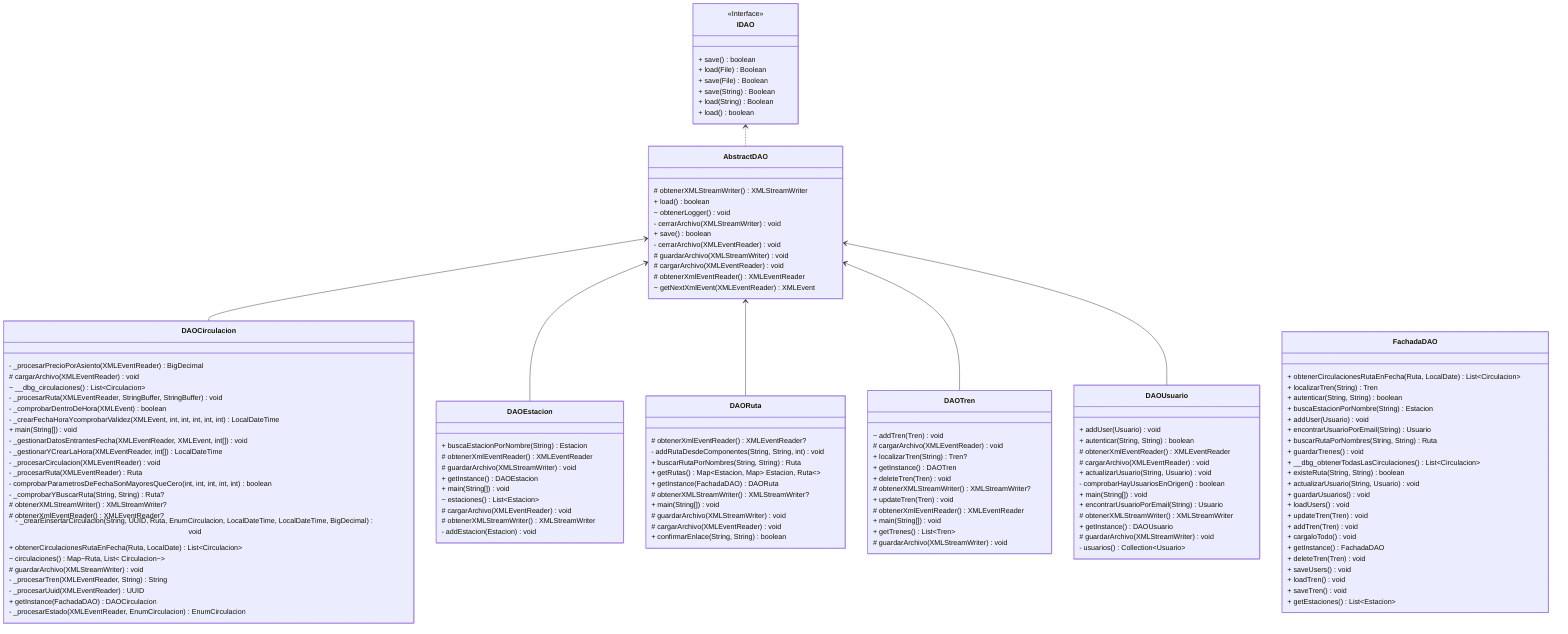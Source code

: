 classDiagram
    direction BT
    class AbstractDAO {
        # obtenerXMLStreamWriter() XMLStreamWriter
        + load() boolean
        ~ obtenerLogger() void
        - cerrarArchivo(XMLStreamWriter) void
        + save() boolean
        - cerrarArchivo(XMLEventReader) void
        # guardarArchivo(XMLStreamWriter) void
        # cargarArchivo(XMLEventReader) void
        # obtenerXmlEventReader() XMLEventReader
        ~ getNextXmlEvent(XMLEventReader) XMLEvent
    }
    class DAOCirculacion {
        - _procesarPrecioPorAsiento(XMLEventReader) BigDecimal
        # cargarArchivo(XMLEventReader) void
        ~ __dbg_circulaciones() List~Circulacion~
        - _procesarRuta(XMLEventReader, StringBuffer, StringBuffer) void
        - _comprobarDentroDeHora(XMLEvent) boolean
        - _crearFechaHoraYcomprobarValidez(XMLEvent, int, int, int, int, int) LocalDateTime
        + main(String[]) void
        - _gestionarDatosEntrantesFecha(XMLEventReader, XMLEvent, int[]) void
        - _gestionarYCrearLaHora(XMLEventReader, int[]) LocalDateTime
        - _procesarCirculacion(XMLEventReader) void
        - _procesarRuta(XMLEventReader) Ruta
        - comprobarParametrosDeFechaSonMayoresQueCero(int, int, int, int, int) boolean
        - _comprobarYBuscarRuta(String, String) Ruta?
        # obtenerXMLStreamWriter() XMLStreamWriter?
        # obtenerXmlEventReader() XMLEventReader?
        - _crearEinsertarCirculacion(String, UUID, Ruta, EnumCirculacion, LocalDateTime, LocalDateTime, BigDecimal) void
        + obtenerCirculacionesRutaEnFecha(Ruta, LocalDate) List~Circulacion~
        ~ circulaciones() Map~Ruta, List~ Circulacion~~
        # guardarArchivo(XMLStreamWriter) void
        - _procesarTren(XMLEventReader, String) String
        - _procesarUuid(XMLEventReader) UUID
        + getInstance(FachadaDAO) DAOCirculacion
        - _procesarEstado(XMLEventReader, EnumCirculacion) EnumCirculacion
    }
    class DAOEstacion {
        + buscaEstacionPorNombre(String) Estacion
        # obtenerXmlEventReader() XMLEventReader
        # guardarArchivo(XMLStreamWriter) void
        + getInstance() DAOEstacion
        + main(String[]) void
        ~ estaciones() List~Estacion~
        # cargarArchivo(XMLEventReader) void
        # obtenerXMLStreamWriter() XMLStreamWriter
        - addEstacion(Estacion) void
    }
    class DAORuta {
        # obtenerXmlEventReader() XMLEventReader?
        - addRutaDesdeComponentes(String, String, int) void
        + buscarRutaPorNombres(String, String) Ruta
        + getRutas() Map~Estacion, Map~ Estacion, Ruta~~
        + getInstance(FachadaDAO) DAORuta
        # obtenerXMLStreamWriter() XMLStreamWriter?
        + main(String[]) void
        # guardarArchivo(XMLStreamWriter) void
        # cargarArchivo(XMLEventReader) void
        + confirmarEnlace(String, String) boolean
    }
    class DAOTren {
        ~ addTren(Tren) void
        # cargarArchivo(XMLEventReader) void
        + localizarTren(String) Tren?
        + getInstance() DAOTren
        + deleteTren(Tren) void
        # obtenerXMLStreamWriter() XMLStreamWriter?
        + updateTren(Tren) void
        # obtenerXmlEventReader() XMLEventReader
        + main(String[]) void
        + getTrenes() List~Tren~
        # guardarArchivo(XMLStreamWriter) void
    }
    class DAOUsuario {
        + addUser(Usuario) void
        + autenticar(String, String) boolean
        # obtenerXmlEventReader() XMLEventReader
        # cargarArchivo(XMLEventReader) void
        + actualizarUsuario(String, Usuario) void
        - comprobarHayUsuariosEnOrigen() boolean
        + main(String[]) void
        + encontrarUsuarioPorEmail(String) Usuario
        # obtenerXMLStreamWriter() XMLStreamWriter
        + getInstance() DAOUsuario
        # guardarArchivo(XMLStreamWriter) void
        - usuarios() Collection~Usuario~
    }
    class FachadaDAO {
        + obtenerCirculacionesRutaEnFecha(Ruta, LocalDate) List~Circulacion~
        + localizarTren(String) Tren
        + autenticar(String, String) boolean
        + buscaEstacionPorNombre(String) Estacion
        + addUser(Usuario) void
        + encontrarUsuarioPorEmail(String) Usuario
        + buscarRutaPorNombres(String, String) Ruta
        + guardarTrenes() void
        + __dbg_obtenerTodasLasCirculaciones() List~Circulacion~
        + existeRuta(String, String) boolean
        + actualizarUsuario(String, Usuario) void
        + guardarUsuarios() void
        + loadUsers() void
        + updateTren(Tren) void
        + addTren(Tren) void
        + cargaloTodo() void
        + getInstance() FachadaDAO
        + deleteTren(Tren) void
        + saveUsers() void
        + loadTren() void
        + saveTren() void
        + getEstaciones() List~Estacion~
    }
    class IDAO {
        <<Interface>>
        + save() boolean
        + load(File) Boolean
        + save(File) Boolean
        + save(String) Boolean
        + load(String) Boolean
        + load() boolean
    }

    AbstractDAO ..> IDAO
    DAOCirculacion --> AbstractDAO
    DAOEstacion --> AbstractDAO
    DAORuta --> AbstractDAO
    DAOTren --> AbstractDAO
    DAOUsuario --> AbstractDAO